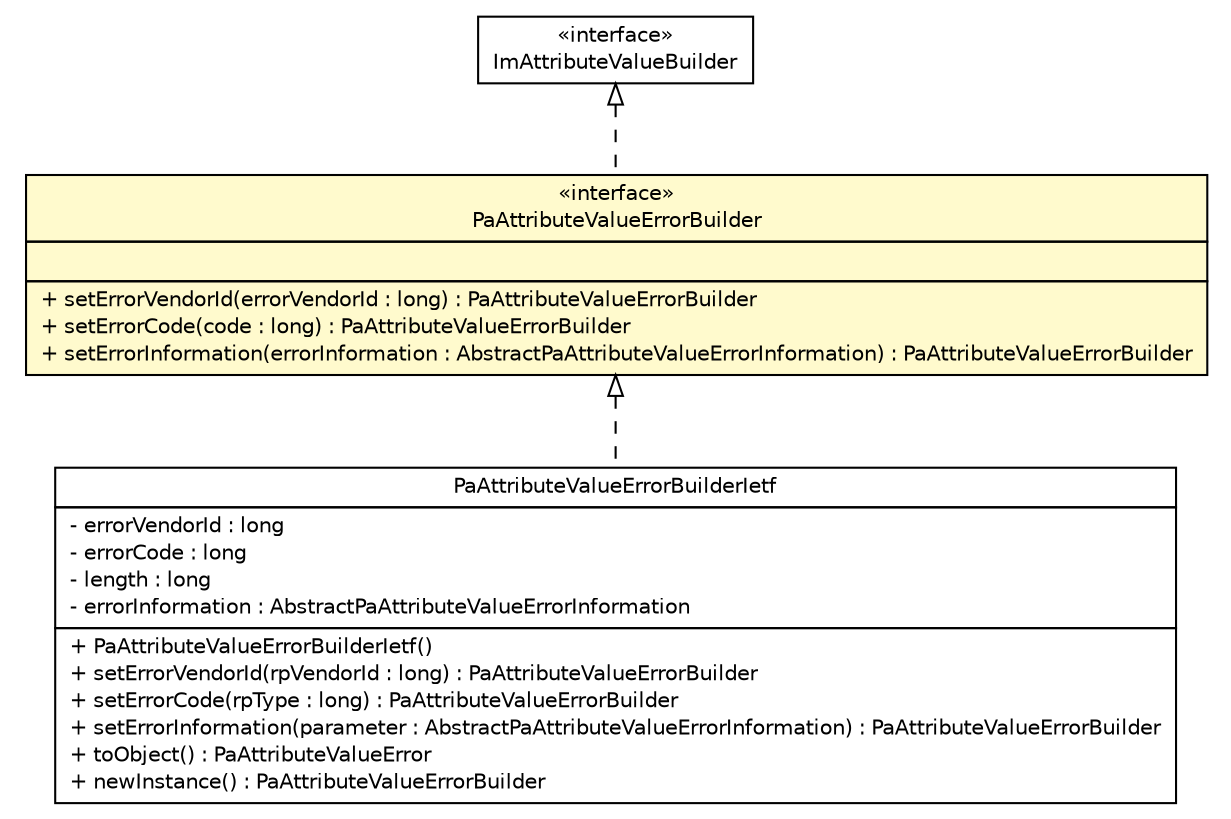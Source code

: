 #!/usr/local/bin/dot
#
# Class diagram 
# Generated by UMLGraph version R5_6 (http://www.umlgraph.org/)
#

digraph G {
	edge [fontname="Helvetica",fontsize=10,labelfontname="Helvetica",labelfontsize=10];
	node [fontname="Helvetica",fontsize=10,shape=plaintext];
	nodesep=0.25;
	ranksep=0.5;
	// de.hsbremen.tc.tnc.message.m.attribute.ImAttributeValueBuilder
	c67208 [label=<<table title="de.hsbremen.tc.tnc.message.m.attribute.ImAttributeValueBuilder" border="0" cellborder="1" cellspacing="0" cellpadding="2" port="p" href="../../../../../de/hsbremen/tc/tnc/message/m/attribute/ImAttributeValueBuilder.html">
		<tr><td><table border="0" cellspacing="0" cellpadding="1">
<tr><td align="center" balign="center"> &#171;interface&#187; </td></tr>
<tr><td align="center" balign="center"> ImAttributeValueBuilder </td></tr>
		</table></td></tr>
		</table>>, URL="../../../../../de/hsbremen/tc/tnc/message/m/attribute/ImAttributeValueBuilder.html", fontname="Helvetica", fontcolor="black", fontsize=10.0];
	// org.ietf.nea.pa.attribute.PaAttributeValueErrorBuilder
	c67401 [label=<<table title="org.ietf.nea.pa.attribute.PaAttributeValueErrorBuilder" border="0" cellborder="1" cellspacing="0" cellpadding="2" port="p" bgcolor="lemonChiffon" href="./PaAttributeValueErrorBuilder.html">
		<tr><td><table border="0" cellspacing="0" cellpadding="1">
<tr><td align="center" balign="center"> &#171;interface&#187; </td></tr>
<tr><td align="center" balign="center"> PaAttributeValueErrorBuilder </td></tr>
		</table></td></tr>
		<tr><td><table border="0" cellspacing="0" cellpadding="1">
<tr><td align="left" balign="left">  </td></tr>
		</table></td></tr>
		<tr><td><table border="0" cellspacing="0" cellpadding="1">
<tr><td align="left" balign="left"> + setErrorVendorId(errorVendorId : long) : PaAttributeValueErrorBuilder </td></tr>
<tr><td align="left" balign="left"> + setErrorCode(code : long) : PaAttributeValueErrorBuilder </td></tr>
<tr><td align="left" balign="left"> + setErrorInformation(errorInformation : AbstractPaAttributeValueErrorInformation) : PaAttributeValueErrorBuilder </td></tr>
		</table></td></tr>
		</table>>, URL="./PaAttributeValueErrorBuilder.html", fontname="Helvetica", fontcolor="black", fontsize=10.0];
	// org.ietf.nea.pa.attribute.PaAttributeValueErrorBuilderIetf
	c67414 [label=<<table title="org.ietf.nea.pa.attribute.PaAttributeValueErrorBuilderIetf" border="0" cellborder="1" cellspacing="0" cellpadding="2" port="p" href="./PaAttributeValueErrorBuilderIetf.html">
		<tr><td><table border="0" cellspacing="0" cellpadding="1">
<tr><td align="center" balign="center"> PaAttributeValueErrorBuilderIetf </td></tr>
		</table></td></tr>
		<tr><td><table border="0" cellspacing="0" cellpadding="1">
<tr><td align="left" balign="left"> - errorVendorId : long </td></tr>
<tr><td align="left" balign="left"> - errorCode : long </td></tr>
<tr><td align="left" balign="left"> - length : long </td></tr>
<tr><td align="left" balign="left"> - errorInformation : AbstractPaAttributeValueErrorInformation </td></tr>
		</table></td></tr>
		<tr><td><table border="0" cellspacing="0" cellpadding="1">
<tr><td align="left" balign="left"> + PaAttributeValueErrorBuilderIetf() </td></tr>
<tr><td align="left" balign="left"> + setErrorVendorId(rpVendorId : long) : PaAttributeValueErrorBuilder </td></tr>
<tr><td align="left" balign="left"> + setErrorCode(rpType : long) : PaAttributeValueErrorBuilder </td></tr>
<tr><td align="left" balign="left"> + setErrorInformation(parameter : AbstractPaAttributeValueErrorInformation) : PaAttributeValueErrorBuilder </td></tr>
<tr><td align="left" balign="left"> + toObject() : PaAttributeValueError </td></tr>
<tr><td align="left" balign="left"> + newInstance() : PaAttributeValueErrorBuilder </td></tr>
		</table></td></tr>
		</table>>, URL="./PaAttributeValueErrorBuilderIetf.html", fontname="Helvetica", fontcolor="black", fontsize=10.0];
	//org.ietf.nea.pa.attribute.PaAttributeValueErrorBuilder implements de.hsbremen.tc.tnc.message.m.attribute.ImAttributeValueBuilder
	c67208:p -> c67401:p [dir=back,arrowtail=empty,style=dashed];
	//org.ietf.nea.pa.attribute.PaAttributeValueErrorBuilderIetf implements org.ietf.nea.pa.attribute.PaAttributeValueErrorBuilder
	c67401:p -> c67414:p [dir=back,arrowtail=empty,style=dashed];
}

